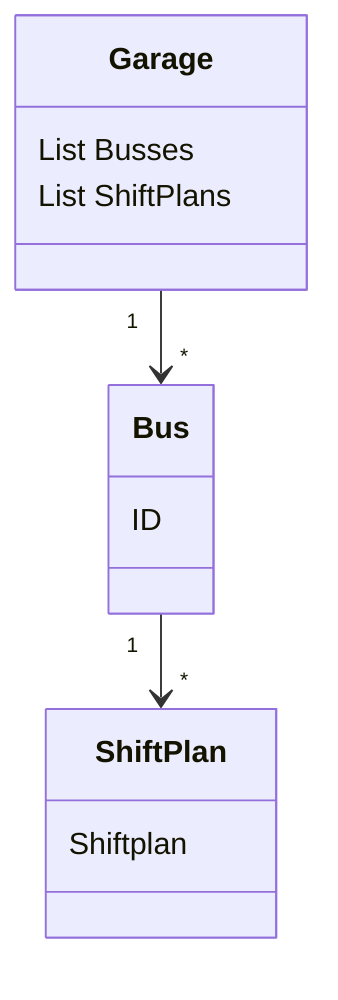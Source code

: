 classDiagram
    class ShiftPlan{
		Shiftplan
	}
    class Bus {
        ID

    }
    class Garage {
        List Busses
        List ShiftPlans
    }
    Garage "1" --> "*" Bus
    Bus "1" --> "*" ShiftPlan
